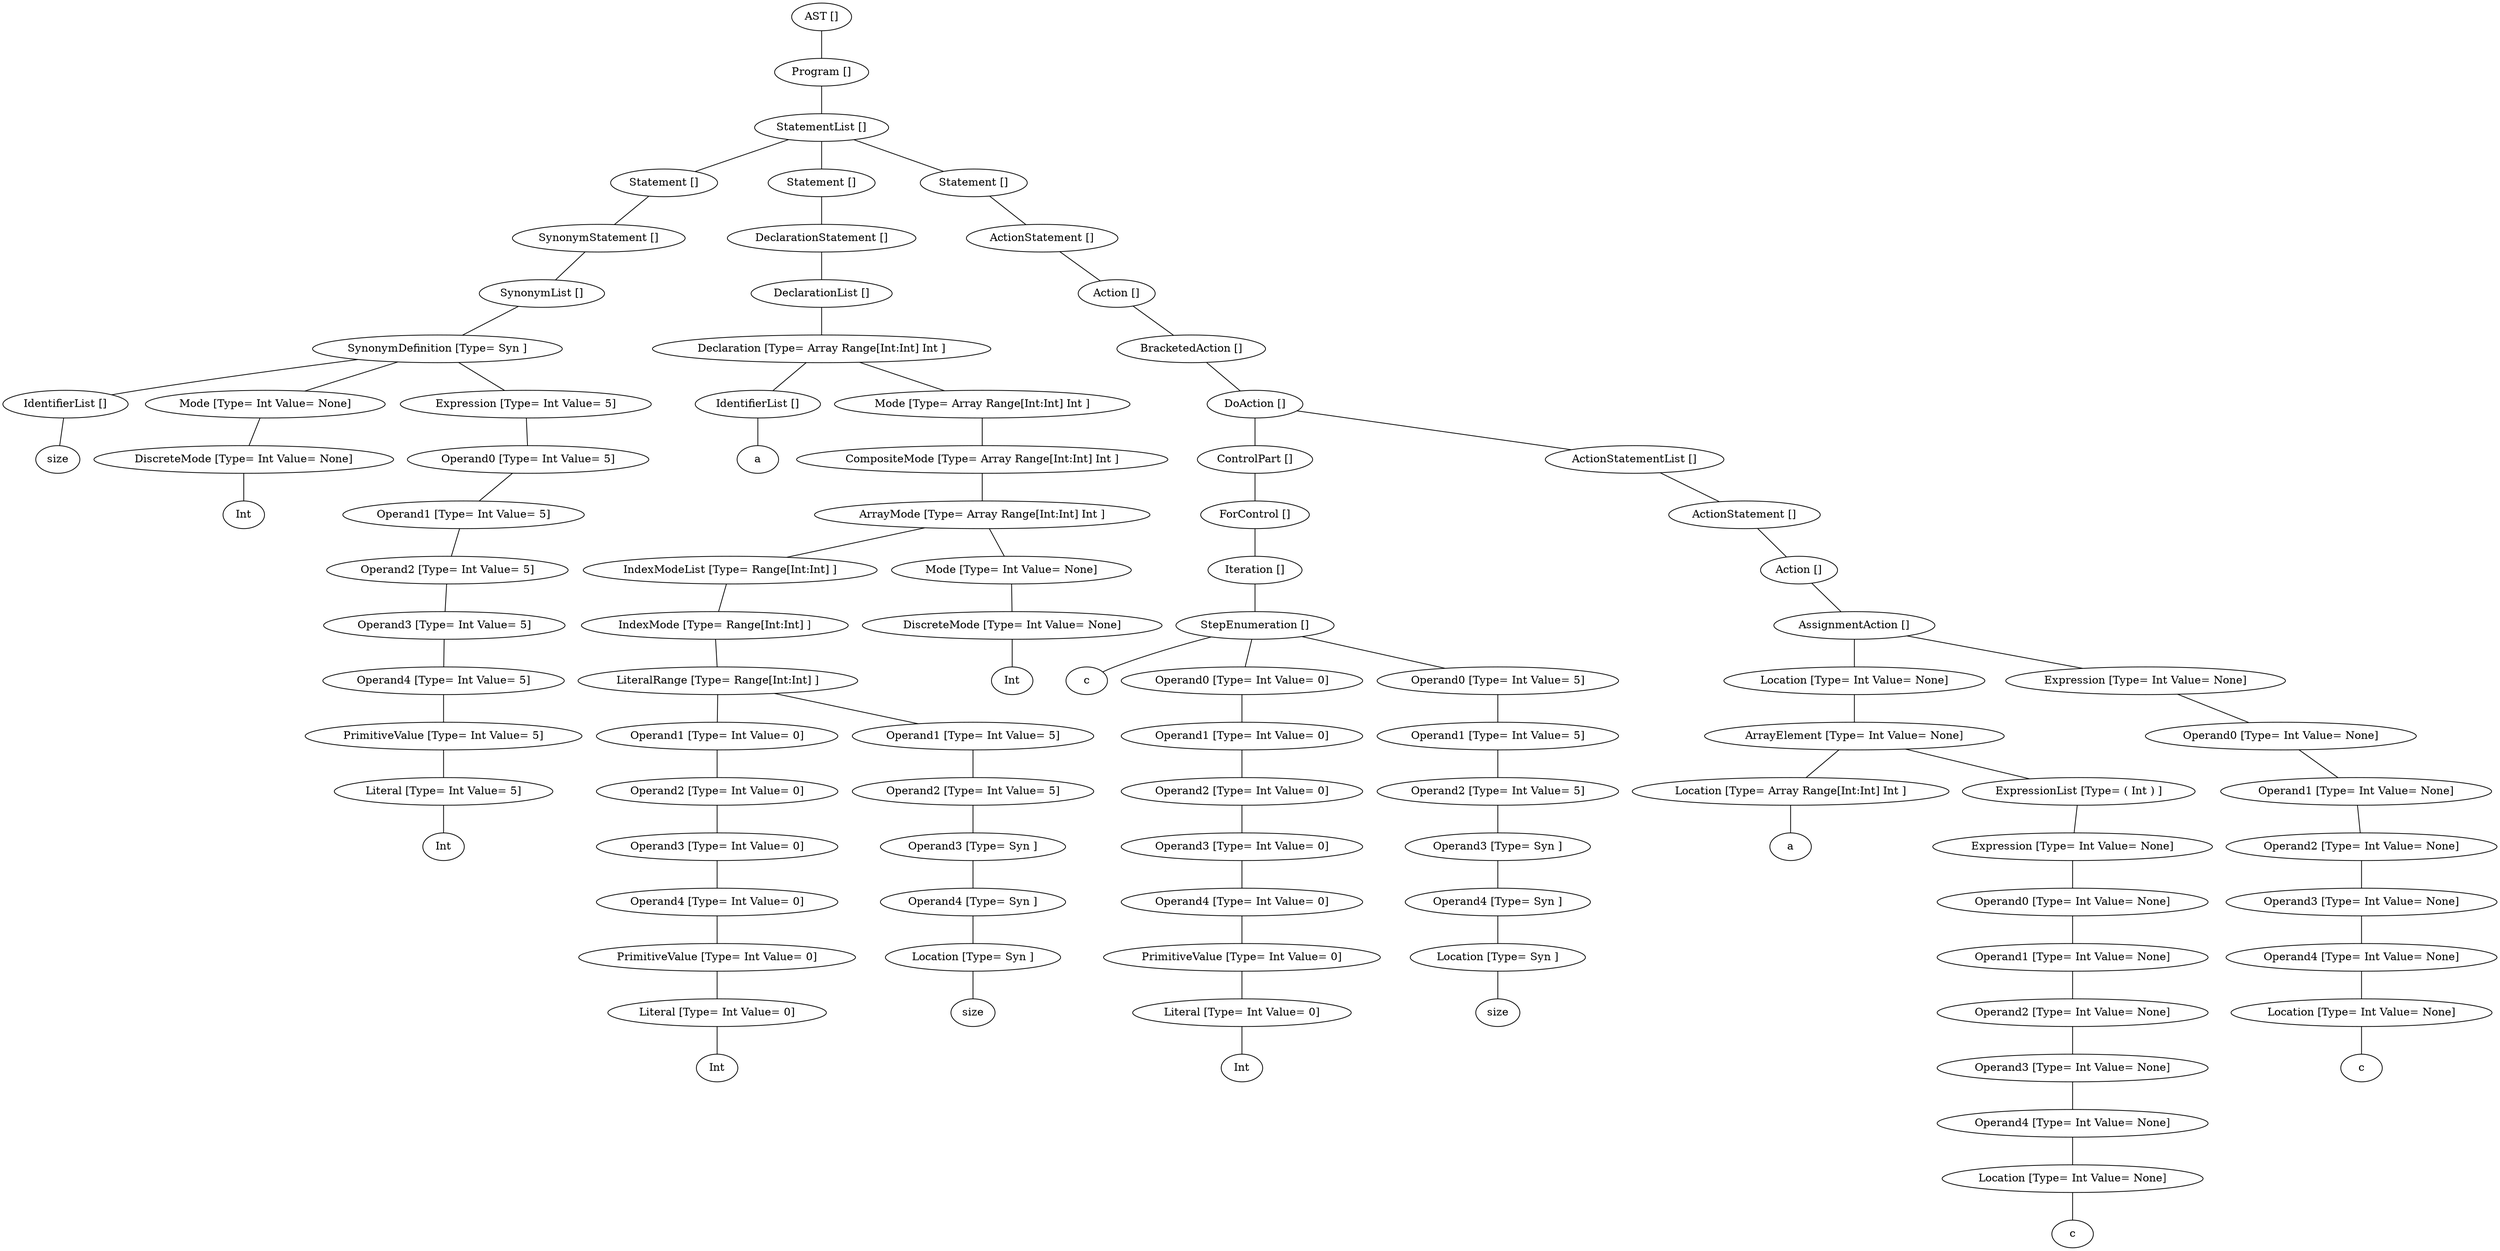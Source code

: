 graph G {
54533032 [label="AST []"];
54532080 [label="AST None"];
54533032 -- 54532080;
54532080 [label="Program []"];
54553344 [label="Program None"];
54532080 -- 54553344;
54553344 [label="StatementList []"];
54212872 [label="StatementList None"];
54553344 -- 54212872;
54212872 [label="Statement []"];
54532808 [label="Statement None"];
54212872 -- 54532808;
54532808 [label="SynonymStatement []"];
54531912 [label="SynonymStatement None"];
54532808 -- 54531912;
54531912 [label="SynonymList []"];
54532696 [label="SynonymList None"];
54531912 -- 54532696;
54532696 [label="SynonymDefinition [Type= Syn ]"];
54213208 [label="SynonymDefinition Syn"];
54532696 -- 54213208;
54213208 [label="IdentifierList []"];
11315160087619530997 [label=size];
54213208 -- 11315160087619530997;
54213152 [label="SynonymDefinition Syn"];
54532696 -- 54213152;
54213152 [label="Mode [Type= Int Value= None]"];
54212648 [label="Mode Int"];
54213152 -- 54212648;
54212648 [label="DiscreteMode [Type= Int Value= None]"];
9817112969775194239 [label=Int];
54212648 -- 9817112969775194239;
54532640 [label="SynonymDefinition Syn"];
54532696 -- 54532640;
54532640 [label="Expression [Type= Int Value= 5]"];
54532584 [label="Expression Int"];
54532640 -- 54532584;
54532584 [label="Operand0 [Type= Int Value= 5]"];
54532528 [label="Operand0 Int"];
54532584 -- 54532528;
54532528 [label="Operand1 [Type= Int Value= 5]"];
54532472 [label="Operand1 Int"];
54532528 -- 54532472;
54532472 [label="Operand2 [Type= Int Value= 5]"];
54532416 [label="Operand2 Int"];
54532472 -- 54532416;
54532416 [label="Operand3 [Type= Int Value= 5]"];
54532192 [label="Operand3 Int"];
54532416 -- 54532192;
54532192 [label="Operand4 [Type= Int Value= 5]"];
54532248 [label="Operand4 Int"];
54532192 -- 54532248;
54532248 [label="PrimitiveValue [Type= Int Value= 5]"];
54532024 [label="PrimitiveValue Int"];
54532248 -- 54532024;
54532024 [label="Literal [Type= Int Value= 5]"];
10893487855878405513 [label=Int];
54532024 -- 10893487855878405513;
54532752 [label="StatementList None"];
54553344 -- 54532752;
54532752 [label="Statement []"];
54533312 [label="Statement None"];
54532752 -- 54533312;
54533312 [label="DeclarationStatement []"];
54532920 [label="DeclarationStatement None"];
54533312 -- 54532920;
54532920 [label="DeclarationList []"];
54533816 [label="DeclarationList None"];
54532920 -- 54533816;
54533816 [label="Declaration [Type= Array Range[Int:Int] Int ]"];
54532360 [label="Declaration Array Range[Int:Int] Int"];
54533816 -- 54532360;
54532360 [label="IdentifierList []"];
12733592163800420406 [label=a];
54532360 -- 12733592163800420406;
54533144 [label="Declaration Array Range[Int:Int] Int"];
54533816 -- 54533144;
54533144 [label="Mode [Type= Array Range[Int:Int] Int ]"];
54532976 [label="Mode Array Range[Int:Int] Int"];
54533144 -- 54532976;
54532976 [label="CompositeMode [Type= Array Range[Int:Int] Int ]"];
54534040 [label="CompositeMode Array Range[Int:Int] Int"];
54532976 -- 54534040;
54534040 [label="ArrayMode [Type= Array Range[Int:Int] Int ]"];
54534096 [label="ArrayMode Array Range[Int:Int] Int"];
54534040 -- 54534096;
54534096 [label="IndexModeList [Type= Range[Int:Int] ]"];
54533592 [label="IndexModeList Range[Int:Int]"];
54534096 -- 54533592;
54533592 [label="IndexMode [Type= Range[Int:Int] ]"];
54533984 [label="IndexMode Range[Int:Int]"];
54533592 -- 54533984;
54533984 [label="LiteralRange [Type= Range[Int:Int] ]"];
54533480 [label="LiteralRange Range[Int:Int]"];
54533984 -- 54533480;
54533480 [label="Operand1 [Type= Int Value= 0]"];
54533424 [label="Operand1 Int"];
54533480 -- 54533424;
54533424 [label="Operand2 [Type= Int Value= 0]"];
54533368 [label="Operand2 Int"];
54533424 -- 54533368;
54533368 [label="Operand3 [Type= Int Value= 0]"];
54533088 [label="Operand3 Int"];
54533368 -- 54533088;
54533088 [label="Operand4 [Type= Int Value= 0]"];
54533200 [label="Operand4 Int"];
54533088 -- 54533200;
54533200 [label="PrimitiveValue [Type= Int Value= 0]"];
54532864 [label="PrimitiveValue Int"];
54533200 -- 54532864;
54532864 [label="Literal [Type= Int Value= 0]"];
12955340330874069066 [label=Int];
54532864 -- 12955340330874069066;
54533928 [label="LiteralRange Range[Int:Int]"];
54533984 -- 54533928;
54533928 [label="Operand1 [Type= Int Value= 5]"];
54533872 [label="Operand1 Int"];
54533928 -- 54533872;
54533872 [label="Operand2 [Type= Int Value= 5]"];
54533648 [label="Operand2 Int"];
54533872 -- 54533648;
54533648 [label="Operand3 [Type= Syn ]"];
54533704 [label="Operand3 Syn"];
54533648 -- 54533704;
54533704 [label="Operand4 [Type= Syn ]"];
54533536 [label="Operand4 Syn"];
54533704 -- 54533536;
54533536 [label="Location [Type= Syn ]"];
12144655987132677220 [label=size];
54533536 -- 12144655987132677220;
54550656 [label="ArrayMode Array Range[Int:Int] Int"];
54534040 -- 54550656;
54550656 [label="Mode [Type= Int Value= None]"];
54550600 [label="Mode Int"];
54550656 -- 54550600;
54550600 [label="DiscreteMode [Type= Int Value= None]"];
11031427205530228451 [label=Int];
54550600 -- 11031427205530228451;
54550880 [label="StatementList None"];
54553344 -- 54550880;
54550880 [label="Statement []"];
54553456 [label="Statement None"];
54550880 -- 54553456;
54553456 [label="ActionStatement []"];
54552280 [label="ActionStatement None"];
54553456 -- 54552280;
54552280 [label="Action []"];
54550824 [label="Action None"];
54552280 -- 54550824;
54550824 [label="BracketedAction []"];
54552784 [label="BracketedAction None"];
54550824 -- 54552784;
54552784 [label="DoAction []"];
54551048 [label="DoAction None"];
54552784 -- 54551048;
54551048 [label="ControlPart []"];
54552168 [label="ControlPart None"];
54551048 -- 54552168;
54552168 [label="ForControl []"];
54551104 [label="ForControl None"];
54552168 -- 54551104;
54551104 [label="Iteration []"];
54552224 [label="Iteration None"];
54551104 -- 54552224;
54552224 [label="StepEnumeration []"];
12068840784331405539 [label=c];
54552224 -- 12068840784331405539;
54551496 [label="StepEnumeration None"];
54552224 -- 54551496;
54551496 [label="Operand0 [Type= Int Value= 0]"];
54551440 [label="Operand0 Int"];
54551496 -- 54551440;
54551440 [label="Operand1 [Type= Int Value= 0]"];
54550992 [label="Operand1 Int"];
54551440 -- 54550992;
54550992 [label="Operand2 [Type= Int Value= 0]"];
54532136 [label="Operand2 Int"];
54550992 -- 54532136;
54532136 [label="Operand3 [Type= Int Value= 0]"];
54550936 [label="Operand3 Int"];
54532136 -- 54550936;
54550936 [label="Operand4 [Type= Int Value= 0]"];
54551216 [label="Operand4 Int"];
54550936 -- 54551216;
54551216 [label="PrimitiveValue [Type= Int Value= 0]"];
54212928 [label="PrimitiveValue Int"];
54551216 -- 54212928;
54212928 [label="Literal [Type= Int Value= 0]"];
12068199197714682738 [label=Int];
54212928 -- 12068199197714682738;
54552000 [label="StepEnumeration None"];
54552224 -- 54552000;
54552000 [label="Operand0 [Type= Int Value= 5]"];
54551944 [label="Operand0 Int"];
54552000 -- 54551944;
54551944 [label="Operand1 [Type= Int Value= 5]"];
54551888 [label="Operand1 Int"];
54551944 -- 54551888;
54551888 [label="Operand2 [Type= Int Value= 5]"];
54551664 [label="Operand2 Int"];
54551888 -- 54551664;
54551664 [label="Operand3 [Type= Syn ]"];
54551720 [label="Operand3 Syn"];
54551664 -- 54551720;
54551720 [label="Operand4 [Type= Syn ]"];
54551552 [label="Operand4 Syn"];
54551720 -- 54551552;
54551552 [label="Location [Type= Syn ]"];
11931308730918858634 [label=size];
54551552 -- 11931308730918858634;
54553288 [label="DoAction None"];
54552784 -- 54553288;
54553288 [label="ActionStatementList []"];
54553232 [label="ActionStatementList None"];
54553288 -- 54553232;
54553232 [label="ActionStatement []"];
54552840 [label="ActionStatement None"];
54553232 -- 54552840;
54552840 [label="Action []"];
54553120 [label="Action None"];
54552840 -- 54553120;
54553120 [label="AssignmentAction []"];
54550712 [label="AssignmentAction None"];
54553120 -- 54550712;
54550712 [label="Location [Type= Int Value= None]"];
54552616 [label="Location Int"];
54550712 -- 54552616;
54552616 [label="ArrayElement [Type= Int Value= None]"];
54551160 [label="ArrayElement Int"];
54552616 -- 54551160;
54551160 [label="Location [Type= Array Range[Int:Int] Int ]"];
12393271970187939663 [label=a];
54551160 -- 12393271970187939663;
54552560 [label="ArrayElement Int"];
54552616 -- 54552560;
54552560 [label="ExpressionList [Type= ( Int ) ]"];
54552504 [label="ExpressionList ( Int )"];
54552560 -- 54552504;
54552504 [label="Expression [Type= Int Value= None]"];
54552448 [label="Expression Int"];
54552504 -- 54552448;
54552448 [label="Operand0 [Type= Int Value= None]"];
54552392 [label="Operand0 Int"];
54552448 -- 54552392;
54552392 [label="Operand1 [Type= Int Value= None]"];
54551384 [label="Operand1 Int"];
54552392 -- 54551384;
54551384 [label="Operand2 [Type= Int Value= None]"];
54552056 [label="Operand2 Int"];
54551384 -- 54552056;
54552056 [label="Operand3 [Type= Int Value= None]"];
54552112 [label="Operand3 Int"];
54552056 -- 54552112;
54552112 [label="Operand4 [Type= Int Value= None]"];
54551328 [label="Operand4 Int"];
54552112 -- 54551328;
54551328 [label="Location [Type= Int Value= None]"];
13133258334209996928 [label=c];
54551328 -- 13133258334209996928;
54553064 [label="AssignmentAction None"];
54553120 -- 54553064;
54553064 [label="Expression [Type= Int Value= None]"];
54553008 [label="Expression Int"];
54553064 -- 54553008;
54553008 [label="Operand0 [Type= Int Value= None]"];
54552952 [label="Operand0 Int"];
54553008 -- 54552952;
54552952 [label="Operand1 [Type= Int Value= None]"];
54552896 [label="Operand1 Int"];
54552952 -- 54552896;
54552896 [label="Operand2 [Type= Int Value= None]"];
54552336 [label="Operand2 Int"];
54552896 -- 54552336;
54552336 [label="Operand3 [Type= Int Value= None]"];
54552672 [label="Operand3 Int"];
54552336 -- 54552672;
54552672 [label="Operand4 [Type= Int Value= None]"];
54552728 [label="Operand4 Int"];
54552672 -- 54552728;
54552728 [label="Location [Type= Int Value= None]"];
10070731162027915249 [label=c];
54552728 -- 10070731162027915249;
}
